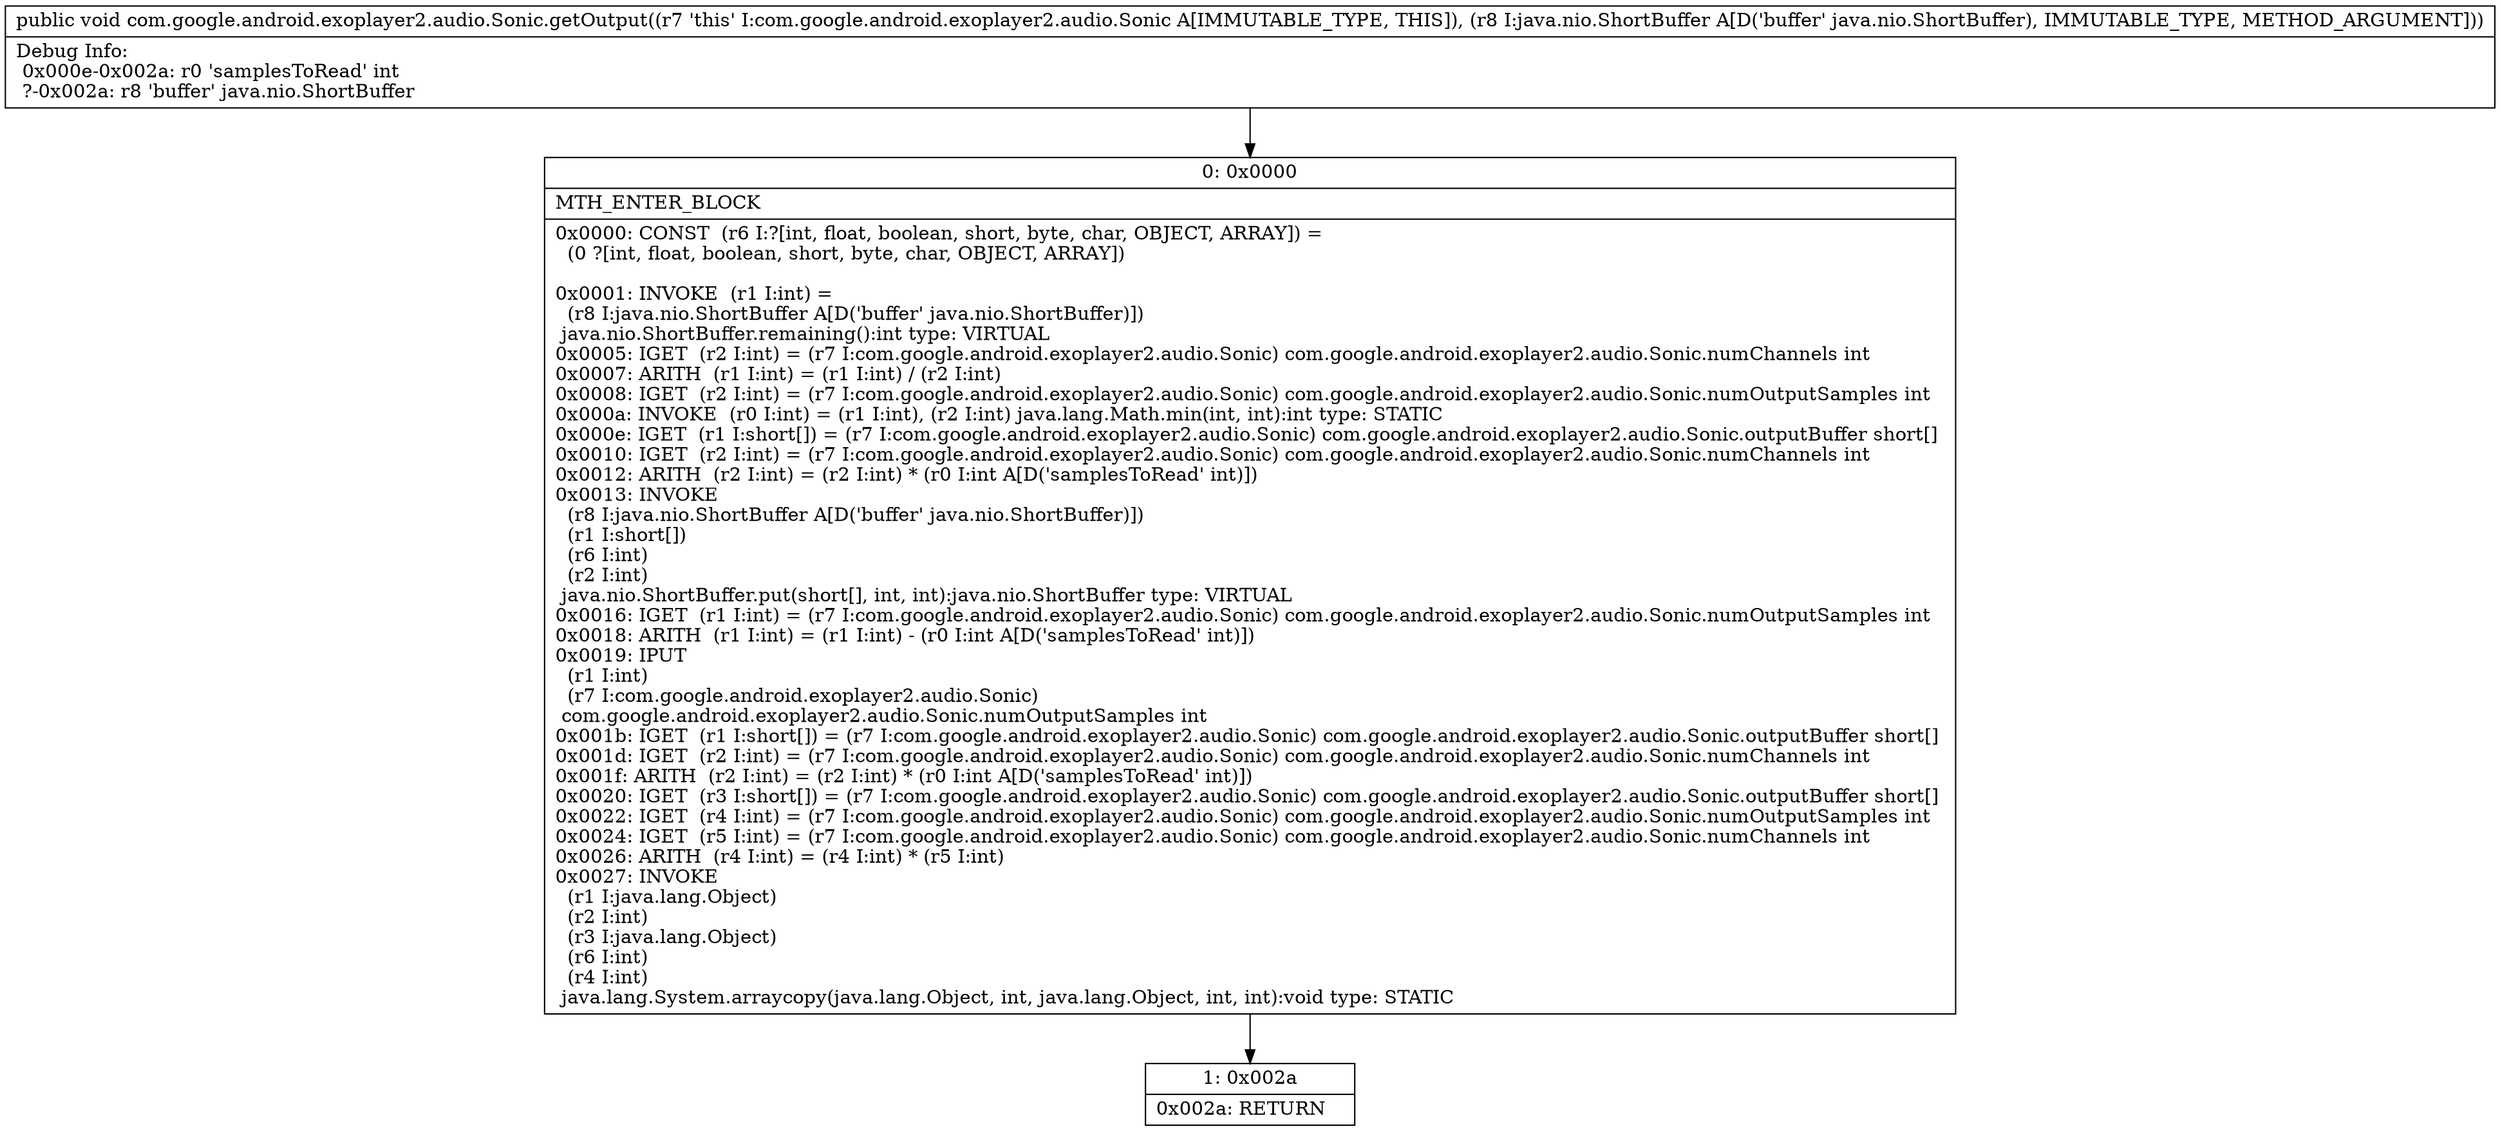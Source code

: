 digraph "CFG forcom.google.android.exoplayer2.audio.Sonic.getOutput(Ljava\/nio\/ShortBuffer;)V" {
Node_0 [shape=record,label="{0\:\ 0x0000|MTH_ENTER_BLOCK\l|0x0000: CONST  (r6 I:?[int, float, boolean, short, byte, char, OBJECT, ARRAY]) = \l  (0 ?[int, float, boolean, short, byte, char, OBJECT, ARRAY])\l \l0x0001: INVOKE  (r1 I:int) = \l  (r8 I:java.nio.ShortBuffer A[D('buffer' java.nio.ShortBuffer)])\l java.nio.ShortBuffer.remaining():int type: VIRTUAL \l0x0005: IGET  (r2 I:int) = (r7 I:com.google.android.exoplayer2.audio.Sonic) com.google.android.exoplayer2.audio.Sonic.numChannels int \l0x0007: ARITH  (r1 I:int) = (r1 I:int) \/ (r2 I:int) \l0x0008: IGET  (r2 I:int) = (r7 I:com.google.android.exoplayer2.audio.Sonic) com.google.android.exoplayer2.audio.Sonic.numOutputSamples int \l0x000a: INVOKE  (r0 I:int) = (r1 I:int), (r2 I:int) java.lang.Math.min(int, int):int type: STATIC \l0x000e: IGET  (r1 I:short[]) = (r7 I:com.google.android.exoplayer2.audio.Sonic) com.google.android.exoplayer2.audio.Sonic.outputBuffer short[] \l0x0010: IGET  (r2 I:int) = (r7 I:com.google.android.exoplayer2.audio.Sonic) com.google.android.exoplayer2.audio.Sonic.numChannels int \l0x0012: ARITH  (r2 I:int) = (r2 I:int) * (r0 I:int A[D('samplesToRead' int)]) \l0x0013: INVOKE  \l  (r8 I:java.nio.ShortBuffer A[D('buffer' java.nio.ShortBuffer)])\l  (r1 I:short[])\l  (r6 I:int)\l  (r2 I:int)\l java.nio.ShortBuffer.put(short[], int, int):java.nio.ShortBuffer type: VIRTUAL \l0x0016: IGET  (r1 I:int) = (r7 I:com.google.android.exoplayer2.audio.Sonic) com.google.android.exoplayer2.audio.Sonic.numOutputSamples int \l0x0018: ARITH  (r1 I:int) = (r1 I:int) \- (r0 I:int A[D('samplesToRead' int)]) \l0x0019: IPUT  \l  (r1 I:int)\l  (r7 I:com.google.android.exoplayer2.audio.Sonic)\l com.google.android.exoplayer2.audio.Sonic.numOutputSamples int \l0x001b: IGET  (r1 I:short[]) = (r7 I:com.google.android.exoplayer2.audio.Sonic) com.google.android.exoplayer2.audio.Sonic.outputBuffer short[] \l0x001d: IGET  (r2 I:int) = (r7 I:com.google.android.exoplayer2.audio.Sonic) com.google.android.exoplayer2.audio.Sonic.numChannels int \l0x001f: ARITH  (r2 I:int) = (r2 I:int) * (r0 I:int A[D('samplesToRead' int)]) \l0x0020: IGET  (r3 I:short[]) = (r7 I:com.google.android.exoplayer2.audio.Sonic) com.google.android.exoplayer2.audio.Sonic.outputBuffer short[] \l0x0022: IGET  (r4 I:int) = (r7 I:com.google.android.exoplayer2.audio.Sonic) com.google.android.exoplayer2.audio.Sonic.numOutputSamples int \l0x0024: IGET  (r5 I:int) = (r7 I:com.google.android.exoplayer2.audio.Sonic) com.google.android.exoplayer2.audio.Sonic.numChannels int \l0x0026: ARITH  (r4 I:int) = (r4 I:int) * (r5 I:int) \l0x0027: INVOKE  \l  (r1 I:java.lang.Object)\l  (r2 I:int)\l  (r3 I:java.lang.Object)\l  (r6 I:int)\l  (r4 I:int)\l java.lang.System.arraycopy(java.lang.Object, int, java.lang.Object, int, int):void type: STATIC \l}"];
Node_1 [shape=record,label="{1\:\ 0x002a|0x002a: RETURN   \l}"];
MethodNode[shape=record,label="{public void com.google.android.exoplayer2.audio.Sonic.getOutput((r7 'this' I:com.google.android.exoplayer2.audio.Sonic A[IMMUTABLE_TYPE, THIS]), (r8 I:java.nio.ShortBuffer A[D('buffer' java.nio.ShortBuffer), IMMUTABLE_TYPE, METHOD_ARGUMENT]))  | Debug Info:\l  0x000e\-0x002a: r0 'samplesToRead' int\l  ?\-0x002a: r8 'buffer' java.nio.ShortBuffer\l}"];
MethodNode -> Node_0;
Node_0 -> Node_1;
}

